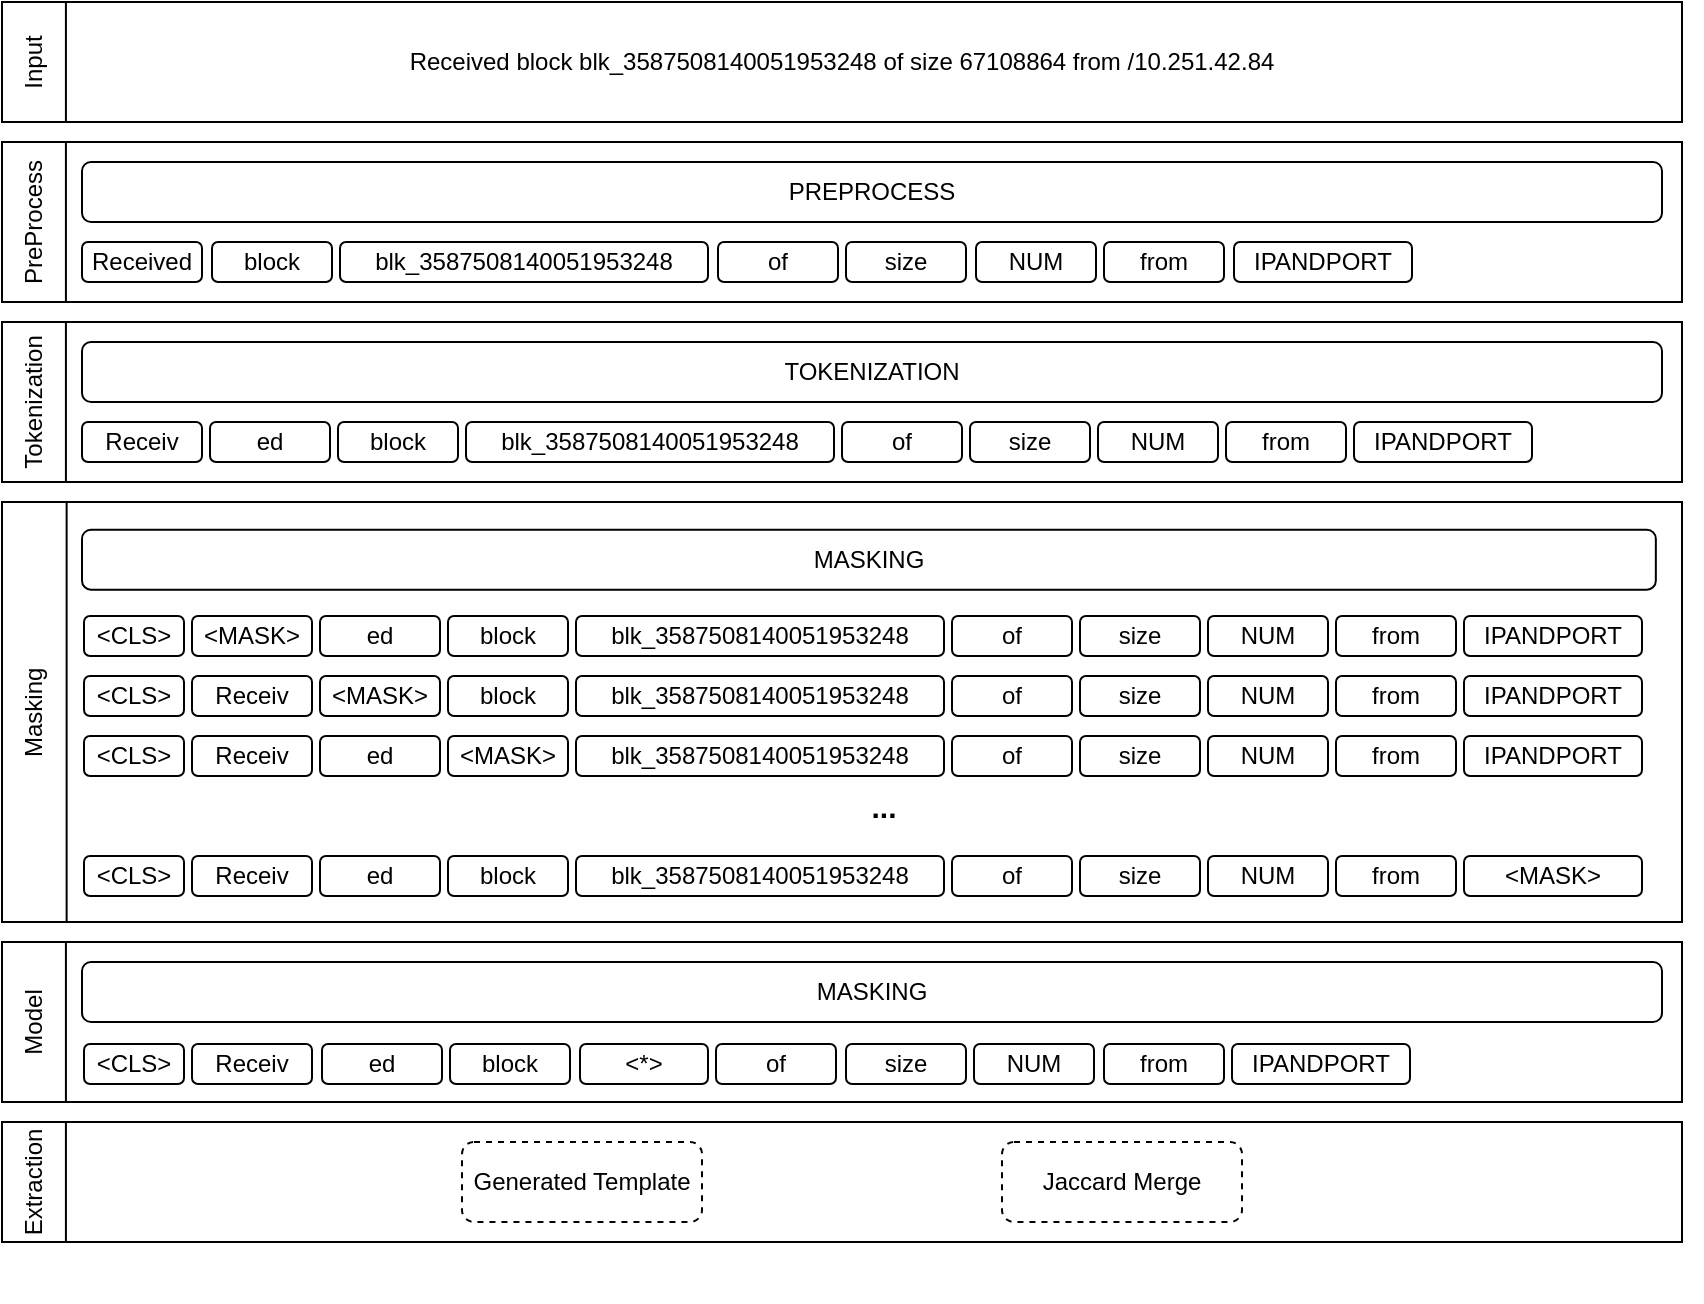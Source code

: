 <mxfile version="22.1.3" type="github">
  <diagram name="第 1 页" id="KQaAWR_HjRcPSigA01-Y">
    <mxGraphModel dx="1510" dy="815" grid="1" gridSize="10" guides="1" tooltips="1" connect="1" arrows="1" fold="1" page="1" pageScale="1" pageWidth="827" pageHeight="1169" math="0" shadow="0">
      <root>
        <mxCell id="0" />
        <mxCell id="1" parent="0" />
        <mxCell id="TYhFqIdP7yW2Aomr5c7V-6" value="" style="group;horizontal=1;" parent="1" vertex="1" connectable="0">
          <mxGeometry x="210" y="360" width="840" height="210" as="geometry" />
        </mxCell>
        <mxCell id="TYhFqIdP7yW2Aomr5c7V-7" value="" style="rounded=0;whiteSpace=wrap;html=1;" parent="TYhFqIdP7yW2Aomr5c7V-6" vertex="1">
          <mxGeometry width="840" height="210" as="geometry" />
        </mxCell>
        <mxCell id="TYhFqIdP7yW2Aomr5c7V-8" value="Masking&lt;br&gt;" style="rounded=0;whiteSpace=wrap;html=1;horizontal=0;" parent="TYhFqIdP7yW2Aomr5c7V-6" vertex="1">
          <mxGeometry width="32.311" height="210" as="geometry" />
        </mxCell>
        <mxCell id="TYhFqIdP7yW2Aomr5c7V-9" value="MASKING" style="rounded=1;whiteSpace=wrap;html=1;" parent="TYhFqIdP7yW2Aomr5c7V-6" vertex="1">
          <mxGeometry x="40" y="13.85" width="786.92" height="30" as="geometry" />
        </mxCell>
        <mxCell id="TYhFqIdP7yW2Aomr5c7V-28" value="" style="group;horizontal=1;" parent="1" vertex="1" connectable="0">
          <mxGeometry x="210" y="580" width="850" height="90" as="geometry" />
        </mxCell>
        <mxCell id="TYhFqIdP7yW2Aomr5c7V-29" value="" style="rounded=0;whiteSpace=wrap;html=1;" parent="TYhFqIdP7yW2Aomr5c7V-28" vertex="1">
          <mxGeometry width="840" height="80" as="geometry" />
        </mxCell>
        <mxCell id="TYhFqIdP7yW2Aomr5c7V-30" value="Model" style="rounded=0;whiteSpace=wrap;html=1;horizontal=0;" parent="TYhFqIdP7yW2Aomr5c7V-28" vertex="1">
          <mxGeometry width="31.96" height="80" as="geometry" />
        </mxCell>
        <mxCell id="TYhFqIdP7yW2Aomr5c7V-48" value="MASKING" style="rounded=1;whiteSpace=wrap;html=1;" parent="TYhFqIdP7yW2Aomr5c7V-28" vertex="1">
          <mxGeometry x="40" y="10" width="790" height="30" as="geometry" />
        </mxCell>
        <mxCell id="2uxtKeHsxOmVVCve3-Fv-130" value="&amp;lt;*&amp;gt;" style="rounded=1;whiteSpace=wrap;html=1;" vertex="1" parent="TYhFqIdP7yW2Aomr5c7V-28">
          <mxGeometry x="289" y="51" width="64" height="20" as="geometry" />
        </mxCell>
        <mxCell id="2uxtKeHsxOmVVCve3-Fv-131" value="block" style="rounded=1;whiteSpace=wrap;html=1;" vertex="1" parent="TYhFqIdP7yW2Aomr5c7V-28">
          <mxGeometry x="224" y="51" width="60" height="20" as="geometry" />
        </mxCell>
        <mxCell id="2uxtKeHsxOmVVCve3-Fv-132" value="of" style="rounded=1;whiteSpace=wrap;html=1;" vertex="1" parent="TYhFqIdP7yW2Aomr5c7V-28">
          <mxGeometry x="357" y="51" width="60" height="20" as="geometry" />
        </mxCell>
        <mxCell id="2uxtKeHsxOmVVCve3-Fv-133" value="size" style="rounded=1;whiteSpace=wrap;html=1;" vertex="1" parent="TYhFqIdP7yW2Aomr5c7V-28">
          <mxGeometry x="422" y="51" width="60" height="20" as="geometry" />
        </mxCell>
        <mxCell id="2uxtKeHsxOmVVCve3-Fv-134" value="NUM" style="rounded=1;whiteSpace=wrap;html=1;" vertex="1" parent="TYhFqIdP7yW2Aomr5c7V-28">
          <mxGeometry x="486" y="51" width="60" height="20" as="geometry" />
        </mxCell>
        <mxCell id="2uxtKeHsxOmVVCve3-Fv-135" value="from" style="rounded=1;whiteSpace=wrap;html=1;" vertex="1" parent="TYhFqIdP7yW2Aomr5c7V-28">
          <mxGeometry x="551" y="51" width="60" height="20" as="geometry" />
        </mxCell>
        <mxCell id="2uxtKeHsxOmVVCve3-Fv-136" value="IPANDPORT" style="rounded=1;whiteSpace=wrap;html=1;" vertex="1" parent="TYhFqIdP7yW2Aomr5c7V-28">
          <mxGeometry x="615" y="51" width="89" height="20" as="geometry" />
        </mxCell>
        <mxCell id="2uxtKeHsxOmVVCve3-Fv-137" value="Receiv" style="rounded=1;whiteSpace=wrap;html=1;" vertex="1" parent="TYhFqIdP7yW2Aomr5c7V-28">
          <mxGeometry x="95" y="51" width="60" height="20" as="geometry" />
        </mxCell>
        <mxCell id="2uxtKeHsxOmVVCve3-Fv-138" value="ed" style="rounded=1;whiteSpace=wrap;html=1;" vertex="1" parent="TYhFqIdP7yW2Aomr5c7V-28">
          <mxGeometry x="160" y="51" width="60" height="20" as="geometry" />
        </mxCell>
        <mxCell id="2uxtKeHsxOmVVCve3-Fv-139" value="&amp;lt;CLS&amp;gt;" style="rounded=1;whiteSpace=wrap;html=1;" vertex="1" parent="TYhFqIdP7yW2Aomr5c7V-28">
          <mxGeometry x="41" y="51" width="50" height="20" as="geometry" />
        </mxCell>
        <mxCell id="TYhFqIdP7yW2Aomr5c7V-55" value="" style="group;horizontal=1;" parent="1" vertex="1" connectable="0">
          <mxGeometry x="210" y="670" width="850" height="90" as="geometry" />
        </mxCell>
        <mxCell id="TYhFqIdP7yW2Aomr5c7V-56" value="" style="rounded=0;whiteSpace=wrap;html=1;" parent="TYhFqIdP7yW2Aomr5c7V-55" vertex="1">
          <mxGeometry width="840" height="60" as="geometry" />
        </mxCell>
        <mxCell id="TYhFqIdP7yW2Aomr5c7V-57" value="Extraction" style="rounded=0;whiteSpace=wrap;html=1;horizontal=0;" parent="TYhFqIdP7yW2Aomr5c7V-55" vertex="1">
          <mxGeometry width="31.96" height="60" as="geometry" />
        </mxCell>
        <mxCell id="TYhFqIdP7yW2Aomr5c7V-58" value="Generated Template" style="rounded=1;whiteSpace=wrap;html=1;dashed=1;" parent="TYhFqIdP7yW2Aomr5c7V-55" vertex="1">
          <mxGeometry x="230" y="10" width="120" height="40" as="geometry" />
        </mxCell>
        <mxCell id="2uxtKeHsxOmVVCve3-Fv-140" value="Jaccard Merge" style="rounded=1;whiteSpace=wrap;html=1;dashed=1;" vertex="1" parent="TYhFqIdP7yW2Aomr5c7V-55">
          <mxGeometry x="500" y="10" width="120" height="40" as="geometry" />
        </mxCell>
        <mxCell id="TYhFqIdP7yW2Aomr5c7V-1" value="Received block blk_3587508140051953248 of size 67108864 from /10.251.42.84" style="rounded=0;whiteSpace=wrap;html=1;" parent="1" vertex="1">
          <mxGeometry x="210" y="110" width="840" height="60" as="geometry" />
        </mxCell>
        <mxCell id="TYhFqIdP7yW2Aomr5c7V-2" value="Input" style="rounded=0;whiteSpace=wrap;html=1;horizontal=0;" parent="1" vertex="1">
          <mxGeometry x="210" y="110" width="31.96" height="60" as="geometry" />
        </mxCell>
        <mxCell id="TYhFqIdP7yW2Aomr5c7V-59" value="" style="rounded=0;whiteSpace=wrap;html=1;" parent="1" vertex="1">
          <mxGeometry x="210" y="270" width="840" height="80" as="geometry" />
        </mxCell>
        <mxCell id="TYhFqIdP7yW2Aomr5c7V-60" value="Tokenization" style="rounded=0;whiteSpace=wrap;html=1;horizontal=0;" parent="1" vertex="1">
          <mxGeometry x="210" y="270" width="31.96" height="80" as="geometry" />
        </mxCell>
        <mxCell id="TYhFqIdP7yW2Aomr5c7V-64" value="TOKENIZATION" style="rounded=1;whiteSpace=wrap;html=1;" parent="1" vertex="1">
          <mxGeometry x="250" y="280" width="790" height="30" as="geometry" />
        </mxCell>
        <mxCell id="2uxtKeHsxOmVVCve3-Fv-1" value="" style="rounded=0;whiteSpace=wrap;html=1;" vertex="1" parent="1">
          <mxGeometry x="210" y="180" width="840" height="80" as="geometry" />
        </mxCell>
        <mxCell id="2uxtKeHsxOmVVCve3-Fv-2" value="PreProcess" style="rounded=0;whiteSpace=wrap;html=1;horizontal=0;" vertex="1" parent="1">
          <mxGeometry x="210" y="180" width="31.96" height="80" as="geometry" />
        </mxCell>
        <mxCell id="2uxtKeHsxOmVVCve3-Fv-3" value="PREPROCESS" style="rounded=1;whiteSpace=wrap;html=1;" vertex="1" parent="1">
          <mxGeometry x="250" y="190" width="790" height="30" as="geometry" />
        </mxCell>
        <mxCell id="2uxtKeHsxOmVVCve3-Fv-7" value="Received" style="rounded=1;whiteSpace=wrap;html=1;" vertex="1" parent="1">
          <mxGeometry x="250" y="230" width="60" height="20" as="geometry" />
        </mxCell>
        <mxCell id="2uxtKeHsxOmVVCve3-Fv-8" value="blk_3587508140051953248" style="rounded=1;whiteSpace=wrap;html=1;" vertex="1" parent="1">
          <mxGeometry x="379" y="230" width="184" height="20" as="geometry" />
        </mxCell>
        <mxCell id="2uxtKeHsxOmVVCve3-Fv-48" value="block" style="rounded=1;whiteSpace=wrap;html=1;" vertex="1" parent="1">
          <mxGeometry x="315" y="230" width="60" height="20" as="geometry" />
        </mxCell>
        <mxCell id="2uxtKeHsxOmVVCve3-Fv-49" value="of" style="rounded=1;whiteSpace=wrap;html=1;" vertex="1" parent="1">
          <mxGeometry x="568" y="230" width="60" height="20" as="geometry" />
        </mxCell>
        <mxCell id="2uxtKeHsxOmVVCve3-Fv-50" value="size" style="rounded=1;whiteSpace=wrap;html=1;" vertex="1" parent="1">
          <mxGeometry x="632" y="230" width="60" height="20" as="geometry" />
        </mxCell>
        <mxCell id="2uxtKeHsxOmVVCve3-Fv-51" value="NUM" style="rounded=1;whiteSpace=wrap;html=1;" vertex="1" parent="1">
          <mxGeometry x="697" y="230" width="60" height="20" as="geometry" />
        </mxCell>
        <mxCell id="2uxtKeHsxOmVVCve3-Fv-52" value="from" style="rounded=1;whiteSpace=wrap;html=1;" vertex="1" parent="1">
          <mxGeometry x="761" y="230" width="60" height="20" as="geometry" />
        </mxCell>
        <mxCell id="2uxtKeHsxOmVVCve3-Fv-53" value="IPANDPORT" style="rounded=1;whiteSpace=wrap;html=1;" vertex="1" parent="1">
          <mxGeometry x="826" y="230" width="89" height="20" as="geometry" />
        </mxCell>
        <mxCell id="2uxtKeHsxOmVVCve3-Fv-63" value="blk_3587508140051953248" style="rounded=1;whiteSpace=wrap;html=1;" vertex="1" parent="1">
          <mxGeometry x="442" y="320" width="184" height="20" as="geometry" />
        </mxCell>
        <mxCell id="2uxtKeHsxOmVVCve3-Fv-64" value="block" style="rounded=1;whiteSpace=wrap;html=1;" vertex="1" parent="1">
          <mxGeometry x="378" y="320" width="60" height="20" as="geometry" />
        </mxCell>
        <mxCell id="2uxtKeHsxOmVVCve3-Fv-65" value="of" style="rounded=1;whiteSpace=wrap;html=1;" vertex="1" parent="1">
          <mxGeometry x="630" y="320" width="60" height="20" as="geometry" />
        </mxCell>
        <mxCell id="2uxtKeHsxOmVVCve3-Fv-66" value="size" style="rounded=1;whiteSpace=wrap;html=1;" vertex="1" parent="1">
          <mxGeometry x="694" y="320" width="60" height="20" as="geometry" />
        </mxCell>
        <mxCell id="2uxtKeHsxOmVVCve3-Fv-67" value="NUM" style="rounded=1;whiteSpace=wrap;html=1;" vertex="1" parent="1">
          <mxGeometry x="758" y="320" width="60" height="20" as="geometry" />
        </mxCell>
        <mxCell id="2uxtKeHsxOmVVCve3-Fv-68" value="from" style="rounded=1;whiteSpace=wrap;html=1;" vertex="1" parent="1">
          <mxGeometry x="822" y="320" width="60" height="20" as="geometry" />
        </mxCell>
        <mxCell id="2uxtKeHsxOmVVCve3-Fv-69" value="IPANDPORT" style="rounded=1;whiteSpace=wrap;html=1;" vertex="1" parent="1">
          <mxGeometry x="886" y="320" width="89" height="20" as="geometry" />
        </mxCell>
        <mxCell id="2uxtKeHsxOmVVCve3-Fv-70" value="Receiv" style="rounded=1;whiteSpace=wrap;html=1;" vertex="1" parent="1">
          <mxGeometry x="250" y="320" width="60" height="20" as="geometry" />
        </mxCell>
        <mxCell id="2uxtKeHsxOmVVCve3-Fv-71" value="ed" style="rounded=1;whiteSpace=wrap;html=1;" vertex="1" parent="1">
          <mxGeometry x="314" y="320" width="60" height="20" as="geometry" />
        </mxCell>
        <mxCell id="2uxtKeHsxOmVVCve3-Fv-72" value="blk_3587508140051953248" style="rounded=1;whiteSpace=wrap;html=1;" vertex="1" parent="1">
          <mxGeometry x="497" y="417" width="184" height="20" as="geometry" />
        </mxCell>
        <mxCell id="2uxtKeHsxOmVVCve3-Fv-73" value="block" style="rounded=1;whiteSpace=wrap;html=1;" vertex="1" parent="1">
          <mxGeometry x="433" y="417" width="60" height="20" as="geometry" />
        </mxCell>
        <mxCell id="2uxtKeHsxOmVVCve3-Fv-74" value="of" style="rounded=1;whiteSpace=wrap;html=1;" vertex="1" parent="1">
          <mxGeometry x="685" y="417" width="60" height="20" as="geometry" />
        </mxCell>
        <mxCell id="2uxtKeHsxOmVVCve3-Fv-75" value="size" style="rounded=1;whiteSpace=wrap;html=1;" vertex="1" parent="1">
          <mxGeometry x="749" y="417" width="60" height="20" as="geometry" />
        </mxCell>
        <mxCell id="2uxtKeHsxOmVVCve3-Fv-76" value="NUM" style="rounded=1;whiteSpace=wrap;html=1;" vertex="1" parent="1">
          <mxGeometry x="813" y="417" width="60" height="20" as="geometry" />
        </mxCell>
        <mxCell id="2uxtKeHsxOmVVCve3-Fv-77" value="from" style="rounded=1;whiteSpace=wrap;html=1;" vertex="1" parent="1">
          <mxGeometry x="877" y="417" width="60" height="20" as="geometry" />
        </mxCell>
        <mxCell id="2uxtKeHsxOmVVCve3-Fv-78" value="IPANDPORT" style="rounded=1;whiteSpace=wrap;html=1;" vertex="1" parent="1">
          <mxGeometry x="941" y="417" width="89" height="20" as="geometry" />
        </mxCell>
        <mxCell id="2uxtKeHsxOmVVCve3-Fv-79" value="&amp;lt;MASK&amp;gt;" style="rounded=1;whiteSpace=wrap;html=1;" vertex="1" parent="1">
          <mxGeometry x="305" y="417" width="60" height="20" as="geometry" />
        </mxCell>
        <mxCell id="2uxtKeHsxOmVVCve3-Fv-80" value="ed" style="rounded=1;whiteSpace=wrap;html=1;" vertex="1" parent="1">
          <mxGeometry x="369" y="417" width="60" height="20" as="geometry" />
        </mxCell>
        <mxCell id="2uxtKeHsxOmVVCve3-Fv-98" value="&amp;lt;CLS&amp;gt;" style="rounded=1;whiteSpace=wrap;html=1;" vertex="1" parent="1">
          <mxGeometry x="251" y="417" width="50" height="20" as="geometry" />
        </mxCell>
        <mxCell id="2uxtKeHsxOmVVCve3-Fv-99" value="blk_3587508140051953248" style="rounded=1;whiteSpace=wrap;html=1;" vertex="1" parent="1">
          <mxGeometry x="497" y="447" width="184" height="20" as="geometry" />
        </mxCell>
        <mxCell id="2uxtKeHsxOmVVCve3-Fv-100" value="block" style="rounded=1;whiteSpace=wrap;html=1;" vertex="1" parent="1">
          <mxGeometry x="433" y="447" width="60" height="20" as="geometry" />
        </mxCell>
        <mxCell id="2uxtKeHsxOmVVCve3-Fv-101" value="of" style="rounded=1;whiteSpace=wrap;html=1;" vertex="1" parent="1">
          <mxGeometry x="685" y="447" width="60" height="20" as="geometry" />
        </mxCell>
        <mxCell id="2uxtKeHsxOmVVCve3-Fv-102" value="size" style="rounded=1;whiteSpace=wrap;html=1;" vertex="1" parent="1">
          <mxGeometry x="749" y="447" width="60" height="20" as="geometry" />
        </mxCell>
        <mxCell id="2uxtKeHsxOmVVCve3-Fv-103" value="NUM" style="rounded=1;whiteSpace=wrap;html=1;" vertex="1" parent="1">
          <mxGeometry x="813" y="447" width="60" height="20" as="geometry" />
        </mxCell>
        <mxCell id="2uxtKeHsxOmVVCve3-Fv-104" value="from" style="rounded=1;whiteSpace=wrap;html=1;" vertex="1" parent="1">
          <mxGeometry x="877" y="447" width="60" height="20" as="geometry" />
        </mxCell>
        <mxCell id="2uxtKeHsxOmVVCve3-Fv-105" value="IPANDPORT" style="rounded=1;whiteSpace=wrap;html=1;" vertex="1" parent="1">
          <mxGeometry x="941" y="447" width="89" height="20" as="geometry" />
        </mxCell>
        <mxCell id="2uxtKeHsxOmVVCve3-Fv-106" value="Receiv" style="rounded=1;whiteSpace=wrap;html=1;" vertex="1" parent="1">
          <mxGeometry x="305" y="447" width="60" height="20" as="geometry" />
        </mxCell>
        <mxCell id="2uxtKeHsxOmVVCve3-Fv-107" value="&amp;lt;MASK&amp;gt;" style="rounded=1;whiteSpace=wrap;html=1;" vertex="1" parent="1">
          <mxGeometry x="369" y="447" width="60" height="20" as="geometry" />
        </mxCell>
        <mxCell id="2uxtKeHsxOmVVCve3-Fv-108" value="&amp;lt;CLS&amp;gt;" style="rounded=1;whiteSpace=wrap;html=1;" vertex="1" parent="1">
          <mxGeometry x="251" y="447" width="50" height="20" as="geometry" />
        </mxCell>
        <mxCell id="2uxtKeHsxOmVVCve3-Fv-109" value="blk_3587508140051953248" style="rounded=1;whiteSpace=wrap;html=1;" vertex="1" parent="1">
          <mxGeometry x="497" y="477" width="184" height="20" as="geometry" />
        </mxCell>
        <mxCell id="2uxtKeHsxOmVVCve3-Fv-110" value="&amp;lt;MASK&amp;gt;" style="rounded=1;whiteSpace=wrap;html=1;" vertex="1" parent="1">
          <mxGeometry x="433" y="477" width="60" height="20" as="geometry" />
        </mxCell>
        <mxCell id="2uxtKeHsxOmVVCve3-Fv-111" value="of" style="rounded=1;whiteSpace=wrap;html=1;" vertex="1" parent="1">
          <mxGeometry x="685" y="477" width="60" height="20" as="geometry" />
        </mxCell>
        <mxCell id="2uxtKeHsxOmVVCve3-Fv-112" value="size" style="rounded=1;whiteSpace=wrap;html=1;" vertex="1" parent="1">
          <mxGeometry x="749" y="477" width="60" height="20" as="geometry" />
        </mxCell>
        <mxCell id="2uxtKeHsxOmVVCve3-Fv-113" value="NUM" style="rounded=1;whiteSpace=wrap;html=1;" vertex="1" parent="1">
          <mxGeometry x="813" y="477" width="60" height="20" as="geometry" />
        </mxCell>
        <mxCell id="2uxtKeHsxOmVVCve3-Fv-114" value="from" style="rounded=1;whiteSpace=wrap;html=1;" vertex="1" parent="1">
          <mxGeometry x="877" y="477" width="60" height="20" as="geometry" />
        </mxCell>
        <mxCell id="2uxtKeHsxOmVVCve3-Fv-115" value="IPANDPORT" style="rounded=1;whiteSpace=wrap;html=1;" vertex="1" parent="1">
          <mxGeometry x="941" y="477" width="89" height="20" as="geometry" />
        </mxCell>
        <mxCell id="2uxtKeHsxOmVVCve3-Fv-116" value="Receiv" style="rounded=1;whiteSpace=wrap;html=1;" vertex="1" parent="1">
          <mxGeometry x="305" y="477" width="60" height="20" as="geometry" />
        </mxCell>
        <mxCell id="2uxtKeHsxOmVVCve3-Fv-117" value="ed" style="rounded=1;whiteSpace=wrap;html=1;" vertex="1" parent="1">
          <mxGeometry x="369" y="477" width="60" height="20" as="geometry" />
        </mxCell>
        <mxCell id="2uxtKeHsxOmVVCve3-Fv-118" value="&amp;lt;CLS&amp;gt;" style="rounded=1;whiteSpace=wrap;html=1;" vertex="1" parent="1">
          <mxGeometry x="251" y="477" width="50" height="20" as="geometry" />
        </mxCell>
        <mxCell id="2uxtKeHsxOmVVCve3-Fv-119" value="blk_3587508140051953248" style="rounded=1;whiteSpace=wrap;html=1;" vertex="1" parent="1">
          <mxGeometry x="497" y="537" width="184" height="20" as="geometry" />
        </mxCell>
        <mxCell id="2uxtKeHsxOmVVCve3-Fv-120" value="block" style="rounded=1;whiteSpace=wrap;html=1;" vertex="1" parent="1">
          <mxGeometry x="433" y="537" width="60" height="20" as="geometry" />
        </mxCell>
        <mxCell id="2uxtKeHsxOmVVCve3-Fv-121" value="of" style="rounded=1;whiteSpace=wrap;html=1;" vertex="1" parent="1">
          <mxGeometry x="685" y="537" width="60" height="20" as="geometry" />
        </mxCell>
        <mxCell id="2uxtKeHsxOmVVCve3-Fv-122" value="size" style="rounded=1;whiteSpace=wrap;html=1;" vertex="1" parent="1">
          <mxGeometry x="749" y="537" width="60" height="20" as="geometry" />
        </mxCell>
        <mxCell id="2uxtKeHsxOmVVCve3-Fv-123" value="NUM" style="rounded=1;whiteSpace=wrap;html=1;" vertex="1" parent="1">
          <mxGeometry x="813" y="537" width="60" height="20" as="geometry" />
        </mxCell>
        <mxCell id="2uxtKeHsxOmVVCve3-Fv-124" value="from" style="rounded=1;whiteSpace=wrap;html=1;" vertex="1" parent="1">
          <mxGeometry x="877" y="537" width="60" height="20" as="geometry" />
        </mxCell>
        <mxCell id="2uxtKeHsxOmVVCve3-Fv-125" value="&amp;lt;MASK&amp;gt;" style="rounded=1;whiteSpace=wrap;html=1;" vertex="1" parent="1">
          <mxGeometry x="941" y="537" width="89" height="20" as="geometry" />
        </mxCell>
        <mxCell id="2uxtKeHsxOmVVCve3-Fv-126" value="Receiv" style="rounded=1;whiteSpace=wrap;html=1;" vertex="1" parent="1">
          <mxGeometry x="305" y="537" width="60" height="20" as="geometry" />
        </mxCell>
        <mxCell id="2uxtKeHsxOmVVCve3-Fv-127" value="ed" style="rounded=1;whiteSpace=wrap;html=1;" vertex="1" parent="1">
          <mxGeometry x="369" y="537" width="60" height="20" as="geometry" />
        </mxCell>
        <mxCell id="2uxtKeHsxOmVVCve3-Fv-128" value="&amp;lt;CLS&amp;gt;" style="rounded=1;whiteSpace=wrap;html=1;" vertex="1" parent="1">
          <mxGeometry x="251" y="537" width="50" height="20" as="geometry" />
        </mxCell>
        <mxCell id="2uxtKeHsxOmVVCve3-Fv-129" value="&lt;b&gt;&lt;font style=&quot;font-size: 15px;&quot;&gt;...&lt;/font&gt;&lt;/b&gt;" style="text;html=1;strokeColor=none;fillColor=none;align=center;verticalAlign=middle;whiteSpace=wrap;rounded=0;" vertex="1" parent="1">
          <mxGeometry x="621" y="497" width="60" height="30" as="geometry" />
        </mxCell>
      </root>
    </mxGraphModel>
  </diagram>
</mxfile>
